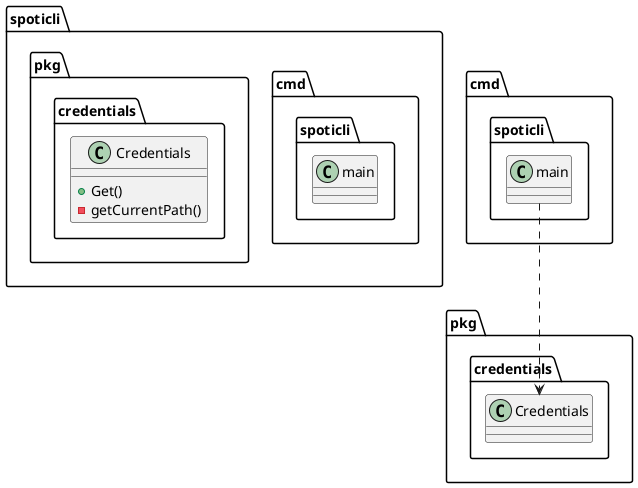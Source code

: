 @startuml
package spoticli {
    namespace cmd {
        namespace spoticli{
            class main{
            }
        }
    }
    namespace pkg {
        namespace credentials{
            class Credentials {
                +Get()
                -getCurrentPath()
            }
        }
    }
}

cmd.spoticli.main -down.> pkg.credentials.Credentials
@enduml